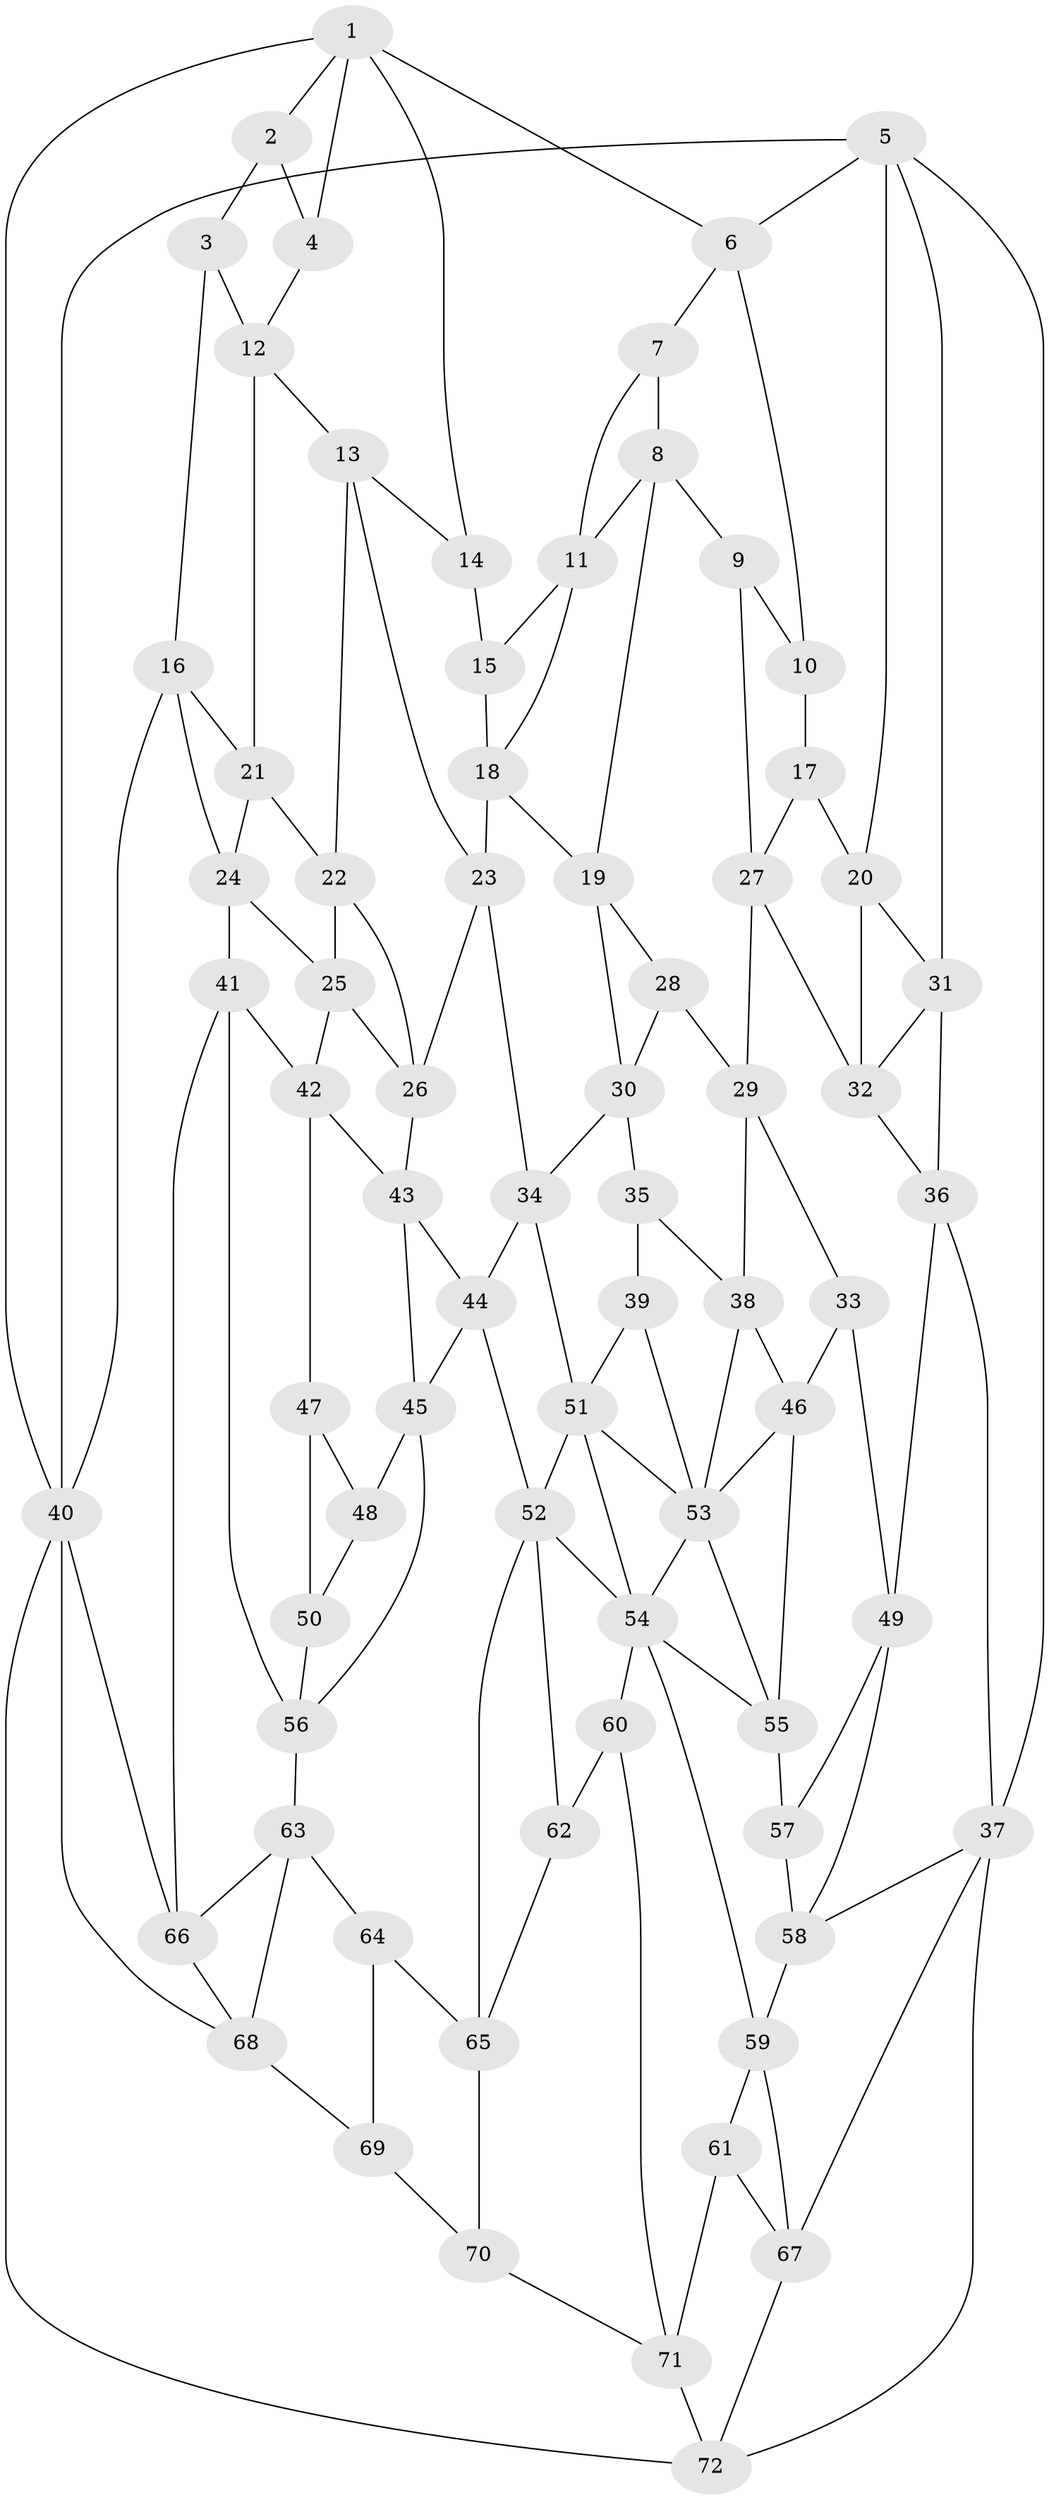 // original degree distribution, {3: 0.013986013986013986, 4: 0.2517482517482518, 5: 0.5034965034965035, 6: 0.23076923076923078}
// Generated by graph-tools (version 1.1) at 2025/27/03/09/25 03:27:08]
// undirected, 72 vertices, 138 edges
graph export_dot {
graph [start="1"]
  node [color=gray90,style=filled];
  1;
  2;
  3;
  4;
  5;
  6;
  7;
  8;
  9;
  10;
  11;
  12;
  13;
  14;
  15;
  16;
  17;
  18;
  19;
  20;
  21;
  22;
  23;
  24;
  25;
  26;
  27;
  28;
  29;
  30;
  31;
  32;
  33;
  34;
  35;
  36;
  37;
  38;
  39;
  40;
  41;
  42;
  43;
  44;
  45;
  46;
  47;
  48;
  49;
  50;
  51;
  52;
  53;
  54;
  55;
  56;
  57;
  58;
  59;
  60;
  61;
  62;
  63;
  64;
  65;
  66;
  67;
  68;
  69;
  70;
  71;
  72;
  1 -- 2 [weight=1.0];
  1 -- 4 [weight=1.0];
  1 -- 6 [weight=1.0];
  1 -- 14 [weight=1.0];
  1 -- 40 [weight=1.0];
  2 -- 3 [weight=1.0];
  2 -- 4 [weight=1.0];
  3 -- 12 [weight=1.0];
  3 -- 16 [weight=1.0];
  4 -- 12 [weight=1.0];
  5 -- 6 [weight=1.0];
  5 -- 20 [weight=1.0];
  5 -- 31 [weight=1.0];
  5 -- 37 [weight=1.0];
  5 -- 40 [weight=1.0];
  6 -- 7 [weight=1.0];
  6 -- 10 [weight=1.0];
  7 -- 8 [weight=1.0];
  7 -- 11 [weight=1.0];
  8 -- 9 [weight=1.0];
  8 -- 11 [weight=1.0];
  8 -- 19 [weight=1.0];
  9 -- 10 [weight=1.0];
  9 -- 27 [weight=1.0];
  10 -- 17 [weight=2.0];
  11 -- 15 [weight=1.0];
  11 -- 18 [weight=1.0];
  12 -- 13 [weight=1.0];
  12 -- 21 [weight=1.0];
  13 -- 14 [weight=1.0];
  13 -- 22 [weight=1.0];
  13 -- 23 [weight=1.0];
  14 -- 15 [weight=2.0];
  15 -- 18 [weight=1.0];
  16 -- 21 [weight=1.0];
  16 -- 24 [weight=1.0];
  16 -- 40 [weight=1.0];
  17 -- 20 [weight=1.0];
  17 -- 27 [weight=1.0];
  18 -- 19 [weight=1.0];
  18 -- 23 [weight=1.0];
  19 -- 28 [weight=1.0];
  19 -- 30 [weight=1.0];
  20 -- 31 [weight=1.0];
  20 -- 32 [weight=1.0];
  21 -- 22 [weight=1.0];
  21 -- 24 [weight=1.0];
  22 -- 25 [weight=1.0];
  22 -- 26 [weight=1.0];
  23 -- 26 [weight=1.0];
  23 -- 34 [weight=1.0];
  24 -- 25 [weight=1.0];
  24 -- 41 [weight=1.0];
  25 -- 26 [weight=1.0];
  25 -- 42 [weight=1.0];
  26 -- 43 [weight=1.0];
  27 -- 29 [weight=1.0];
  27 -- 32 [weight=1.0];
  28 -- 29 [weight=1.0];
  28 -- 30 [weight=1.0];
  29 -- 33 [weight=1.0];
  29 -- 38 [weight=1.0];
  30 -- 34 [weight=1.0];
  30 -- 35 [weight=1.0];
  31 -- 32 [weight=1.0];
  31 -- 36 [weight=1.0];
  32 -- 36 [weight=1.0];
  33 -- 46 [weight=1.0];
  33 -- 49 [weight=1.0];
  34 -- 44 [weight=1.0];
  34 -- 51 [weight=1.0];
  35 -- 38 [weight=1.0];
  35 -- 39 [weight=1.0];
  36 -- 37 [weight=1.0];
  36 -- 49 [weight=1.0];
  37 -- 58 [weight=1.0];
  37 -- 67 [weight=1.0];
  37 -- 72 [weight=1.0];
  38 -- 46 [weight=1.0];
  38 -- 53 [weight=1.0];
  39 -- 51 [weight=2.0];
  39 -- 53 [weight=1.0];
  40 -- 66 [weight=1.0];
  40 -- 68 [weight=1.0];
  40 -- 72 [weight=1.0];
  41 -- 42 [weight=1.0];
  41 -- 56 [weight=1.0];
  41 -- 66 [weight=1.0];
  42 -- 43 [weight=1.0];
  42 -- 47 [weight=1.0];
  43 -- 44 [weight=1.0];
  43 -- 45 [weight=1.0];
  44 -- 45 [weight=1.0];
  44 -- 52 [weight=1.0];
  45 -- 48 [weight=1.0];
  45 -- 56 [weight=1.0];
  46 -- 53 [weight=1.0];
  46 -- 55 [weight=1.0];
  47 -- 48 [weight=1.0];
  47 -- 50 [weight=2.0];
  48 -- 50 [weight=1.0];
  49 -- 57 [weight=1.0];
  49 -- 58 [weight=1.0];
  50 -- 56 [weight=1.0];
  51 -- 52 [weight=1.0];
  51 -- 53 [weight=1.0];
  51 -- 54 [weight=1.0];
  52 -- 54 [weight=1.0];
  52 -- 62 [weight=1.0];
  52 -- 65 [weight=1.0];
  53 -- 54 [weight=1.0];
  53 -- 55 [weight=1.0];
  54 -- 55 [weight=1.0];
  54 -- 59 [weight=1.0];
  54 -- 60 [weight=1.0];
  55 -- 57 [weight=2.0];
  56 -- 63 [weight=1.0];
  57 -- 58 [weight=1.0];
  58 -- 59 [weight=1.0];
  59 -- 61 [weight=1.0];
  59 -- 67 [weight=1.0];
  60 -- 62 [weight=2.0];
  60 -- 71 [weight=1.0];
  61 -- 67 [weight=1.0];
  61 -- 71 [weight=1.0];
  62 -- 65 [weight=1.0];
  63 -- 64 [weight=1.0];
  63 -- 66 [weight=1.0];
  63 -- 68 [weight=1.0];
  64 -- 65 [weight=1.0];
  64 -- 69 [weight=2.0];
  65 -- 70 [weight=1.0];
  66 -- 68 [weight=1.0];
  67 -- 72 [weight=1.0];
  68 -- 69 [weight=1.0];
  69 -- 70 [weight=1.0];
  70 -- 71 [weight=1.0];
  71 -- 72 [weight=1.0];
}

